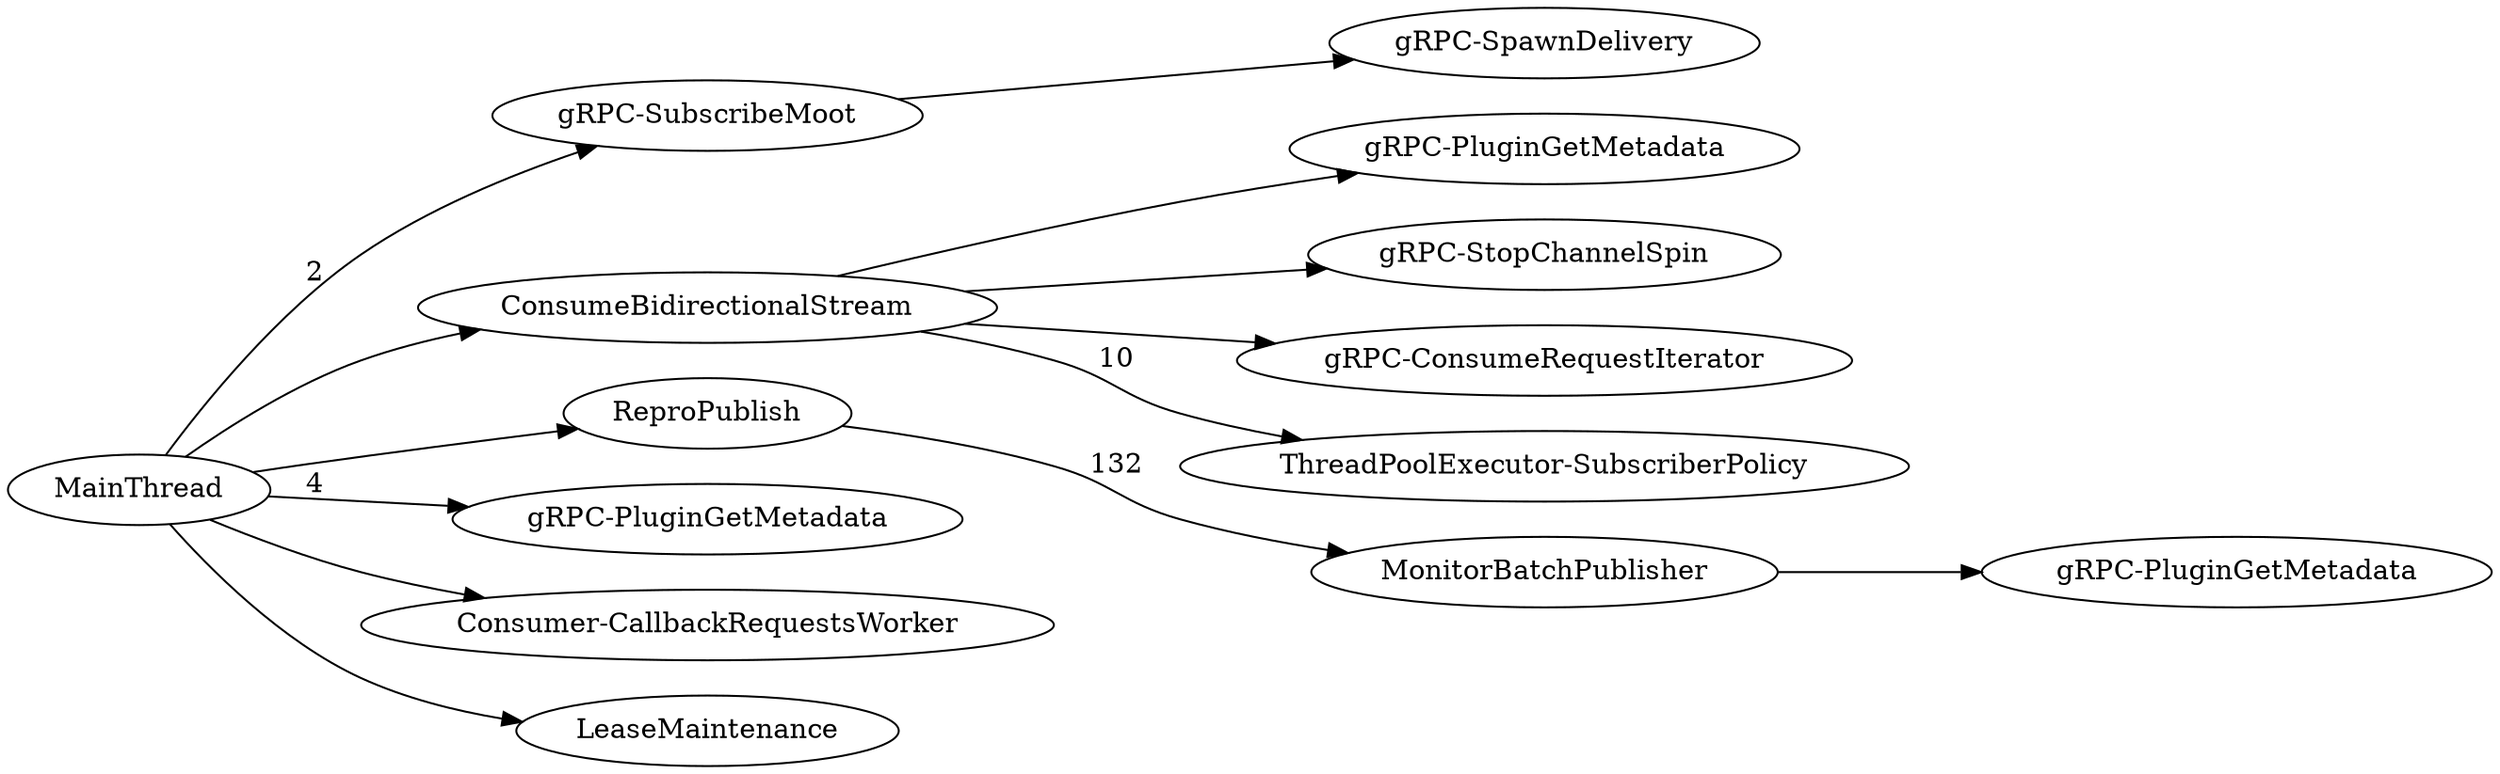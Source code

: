digraph G {
rankdir=LR;
subgraph  {
subgraph  {
}

"Thread-gRPC-SubscribeMoot" -> "Thread-gRPC-SpawnDelivery";
}

subgraph  {
}

subgraph  {
}

subgraph  {
subgraph  {
}

subgraph  {
}

subgraph  {
}

subgraph  {
}

"Thread-ConsumeBidirectionalStream" -> "Thread-gRPC-PluginGetMetadata++";
"Thread-ConsumeBidirectionalStream" -> "Thread-gRPC-StopChannelSpin";
"Thread-ConsumeBidirectionalStream" -> "Thread-gRPC-ConsumeRequestIterator";
"Thread-ConsumeBidirectionalStream" -> "ThreadPoolExecutor-SubscriberPolicy"  [label=10];
}

subgraph  {
}

subgraph  {
subgraph  {
subgraph  {
}

"Thread-MonitorBatchPublisher" -> "Thread-gRPC-PluginGetMetadata+++";
}

"Thread-ReproPublish" -> "Thread-MonitorBatchPublisher"  [label=132];
}

MainThread -> "Thread-gRPC-SubscribeMoot"  [label=2];
MainThread -> "Thread-gRPC-PluginGetMetadata"  [label=4];
MainThread -> "Thread-Consumer-CallbackRequestsWorker";
MainThread -> "Thread-ConsumeBidirectionalStream";
MainThread -> "Thread-LeaseMaintenance";
MainThread -> "Thread-ReproPublish";
"Thread-gRPC-PluginGetMetadata" [label="gRPC-PluginGetMetadata"];
"Thread-gRPC-PluginGetMetadata++" [label="gRPC-PluginGetMetadata"];
"Thread-gRPC-PluginGetMetadata+++" [label="gRPC-PluginGetMetadata"];
"Thread-gRPC-SubscribeMoot" [label="gRPC-SubscribeMoot"];
"Thread-gRPC-SpawnDelivery" [label="gRPC-SpawnDelivery"];
"Thread-ConsumeBidirectionalStream" [label=ConsumeBidirectionalStream];
"Thread-gRPC-ConsumeRequestIterator" [label="gRPC-ConsumeRequestIterator"];
"Thread-MonitorBatchPublisher" [label=MonitorBatchPublisher];
"Thread-LeaseMaintenance" [label=LeaseMaintenance];
"Thread-Consumer-CallbackRequestsWorker" [label="Consumer-CallbackRequestsWorker"];
"Thread-gRPC-StopChannelSpin" [label="gRPC-StopChannelSpin"];
"Thread-ReproPublish" [label=ReproPublish];
}
